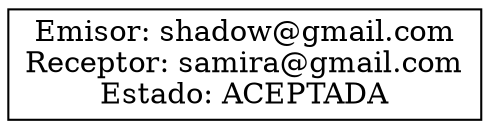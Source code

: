 digraph G {
node [shape=record];
rankdir=LR;
node0 [label="{Emisor: shadow@gmail.com\nReceptor: samira@gmail.com\nEstado: ACEPTADA}"];
}
